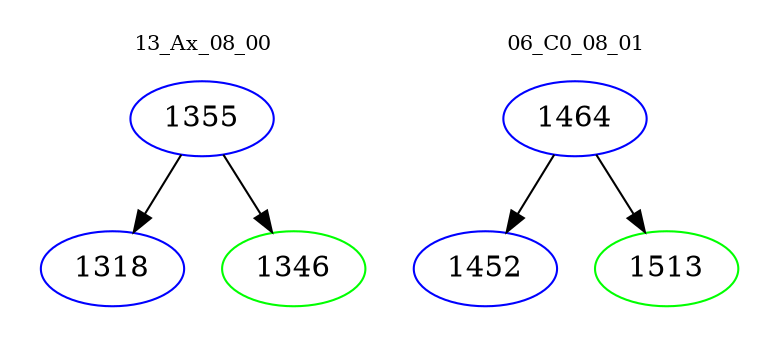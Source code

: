 digraph{
subgraph cluster_0 {
color = white
label = "13_Ax_08_00";
fontsize=10;
T0_1355 [label="1355", color="blue"]
T0_1355 -> T0_1318 [color="black"]
T0_1318 [label="1318", color="blue"]
T0_1355 -> T0_1346 [color="black"]
T0_1346 [label="1346", color="green"]
}
subgraph cluster_1 {
color = white
label = "06_C0_08_01";
fontsize=10;
T1_1464 [label="1464", color="blue"]
T1_1464 -> T1_1452 [color="black"]
T1_1452 [label="1452", color="blue"]
T1_1464 -> T1_1513 [color="black"]
T1_1513 [label="1513", color="green"]
}
}
